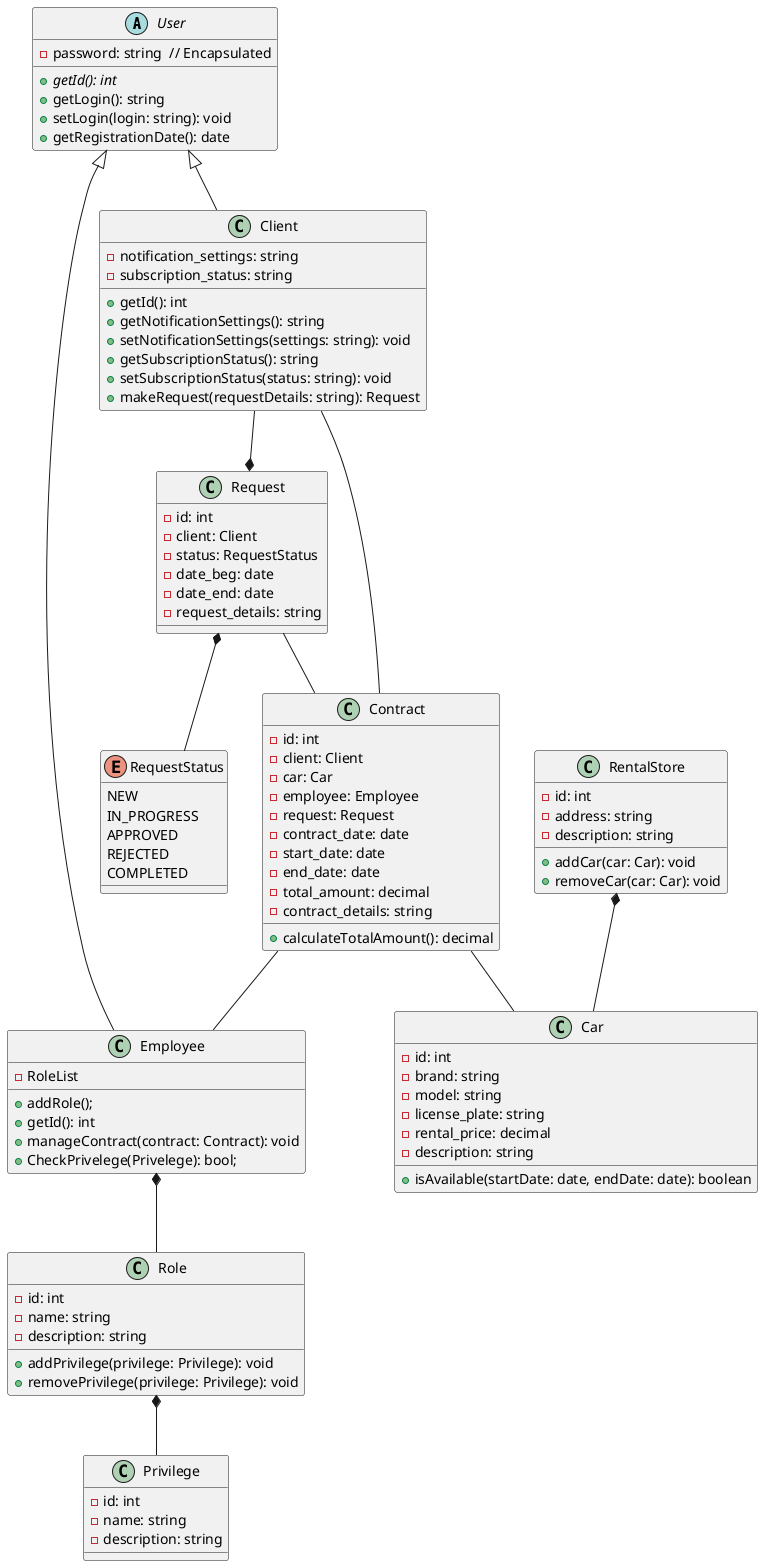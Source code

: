 @startuml

abstract class User {
    + {abstract} getId(): int
    + getLogin(): string
    + setLogin(login: string): void
    + getRegistrationDate(): date
    - password: string  // Encapsulated
}

class Client extends User {
    - notification_settings: string
    - subscription_status: string
    + getId(): int
    + getNotificationSettings(): string
    + setNotificationSettings(settings: string): void
    + getSubscriptionStatus(): string
    + setSubscriptionStatus(status: string): void
    + makeRequest(requestDetails: string): Request
}

class Employee extends User {
    -RoleList
    +addRole();
    + getId(): int
    + manageContract(contract: Contract): void
    + CheckPrivelege(Privelege): bool;
}

class Role {
    - id: int
    - name: string
    - description: string
    + addPrivilege(privilege: Privilege): void
    + removePrivilege(privilege: Privilege): void
}

class Privilege {
    - id: int
    - name: string
    - description: string
}

class Car {
    - id: int
    - brand: string
    - model: string
    - license_plate: string
    - rental_price: decimal
    - description: string
    + isAvailable(startDate: date, endDate: date): boolean
}

class Contract {
    - id: int
    - client: Client
    - car: Car
    - employee: Employee
    - request: Request
    - contract_date: date
    - start_date: date
    - end_date: date
    - total_amount: decimal
    - contract_details: string
    + calculateTotalAmount(): decimal
}

class Request {
    - id: int
    - client: Client
    - status: RequestStatus
    - date_beg: date
    - date_end: date
    - request_details: string
}

enum RequestStatus {
    NEW
    IN_PROGRESS
    APPROVED
    REJECTED
    COMPLETED
}

class RentalStore {
    - id: int
    - address: string
    - description: string
    + addCar(car: Car): void
    + removeCar(car: Car): void
}

' Relationships - Aggregation/Composition
Client  --* Request 
Request  --  Contract 
Contract --  Client 
Contract  --  Car 
Contract  --  Employee 
Request  *--  RequestStatus 
Employee *--  Role 
Role *--  Privilege 
RentalStore *-- Car

@enduml